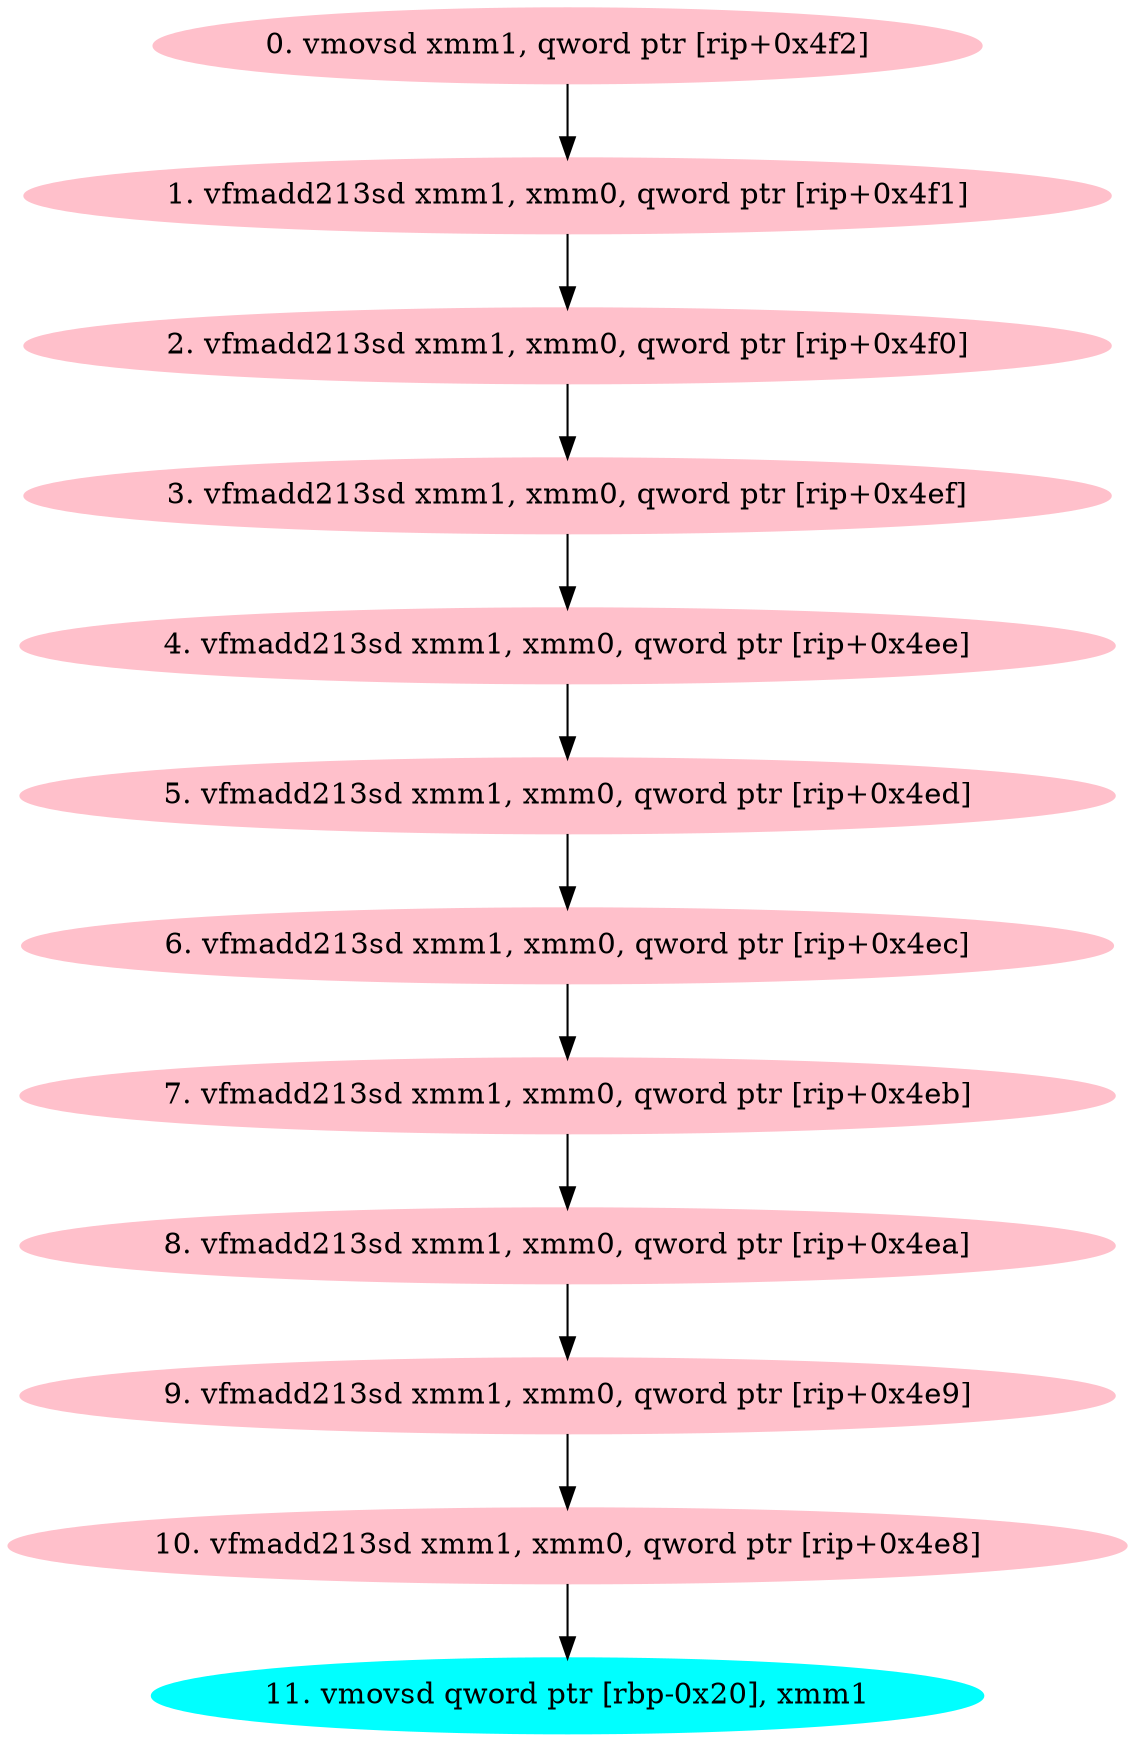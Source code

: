 digraph IacaAnalysisGraph{
0 [label="0. vmovsd xmm1, qword ptr [rip+0x4f2]", style=filled, color=pink]
1 [label="1. vfmadd213sd xmm1, xmm0, qword ptr [rip+0x4f1]", style=filled, color=pink]
2 [label="2. vfmadd213sd xmm1, xmm0, qword ptr [rip+0x4f0]", style=filled, color=pink]
3 [label="3. vfmadd213sd xmm1, xmm0, qword ptr [rip+0x4ef]", style=filled, color=pink]
4 [label="4. vfmadd213sd xmm1, xmm0, qword ptr [rip+0x4ee]", style=filled, color=pink]
5 [label="5. vfmadd213sd xmm1, xmm0, qword ptr [rip+0x4ed]", style=filled, color=pink]
6 [label="6. vfmadd213sd xmm1, xmm0, qword ptr [rip+0x4ec]", style=filled, color=pink]
7 [label="7. vfmadd213sd xmm1, xmm0, qword ptr [rip+0x4eb]", style=filled, color=pink]
8 [label="8. vfmadd213sd xmm1, xmm0, qword ptr [rip+0x4ea]", style=filled, color=pink]
9 [label="9. vfmadd213sd xmm1, xmm0, qword ptr [rip+0x4e9]", style=filled, color=pink]
10 [label="10. vfmadd213sd xmm1, xmm0, qword ptr [rip+0x4e8]", style=filled, color=pink]
11 [label="11. vmovsd qword ptr [rbp-0x20], xmm1", style=filled, color=cyan]
0 -> 1
1 -> 2
2 -> 3
3 -> 4
4 -> 5
5 -> 6
6 -> 7
7 -> 8
8 -> 9
9 -> 10
10 -> 11
}
